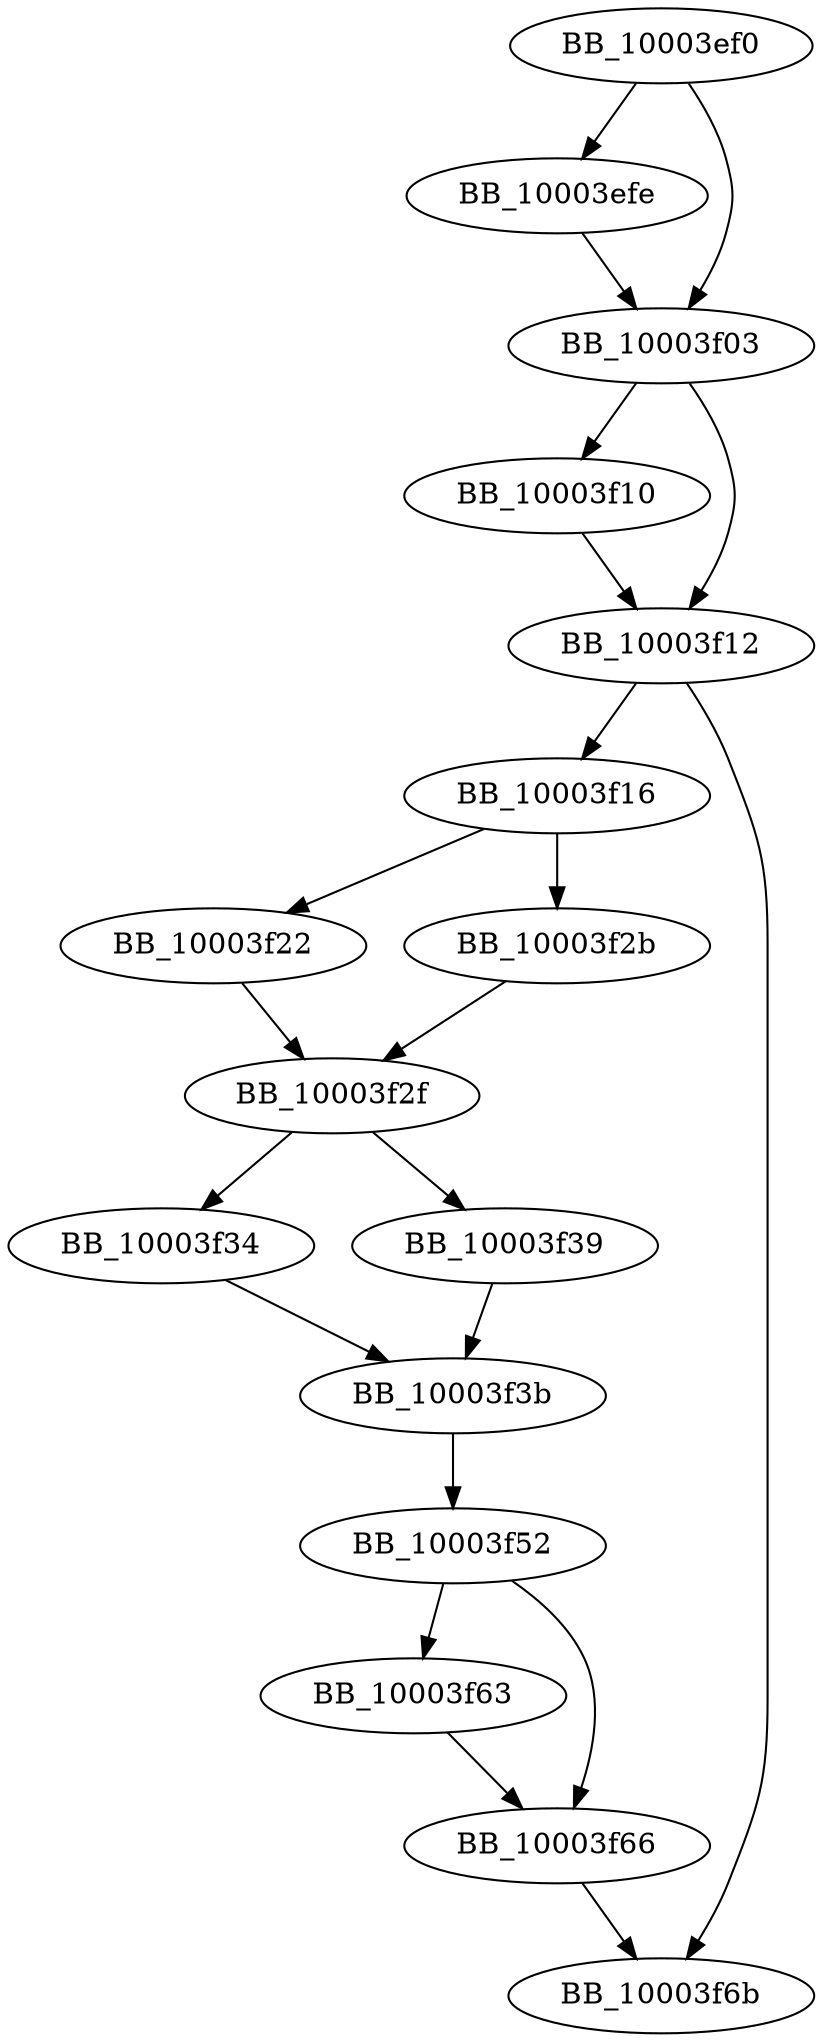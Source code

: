 DiGraph sub_10003EF0{
BB_10003ef0->BB_10003efe
BB_10003ef0->BB_10003f03
BB_10003efe->BB_10003f03
BB_10003f03->BB_10003f10
BB_10003f03->BB_10003f12
BB_10003f10->BB_10003f12
BB_10003f12->BB_10003f16
BB_10003f12->BB_10003f6b
BB_10003f16->BB_10003f22
BB_10003f16->BB_10003f2b
BB_10003f22->BB_10003f2f
BB_10003f2b->BB_10003f2f
BB_10003f2f->BB_10003f34
BB_10003f2f->BB_10003f39
BB_10003f34->BB_10003f3b
BB_10003f39->BB_10003f3b
BB_10003f3b->BB_10003f52
BB_10003f52->BB_10003f63
BB_10003f52->BB_10003f66
BB_10003f63->BB_10003f66
BB_10003f66->BB_10003f6b
}
